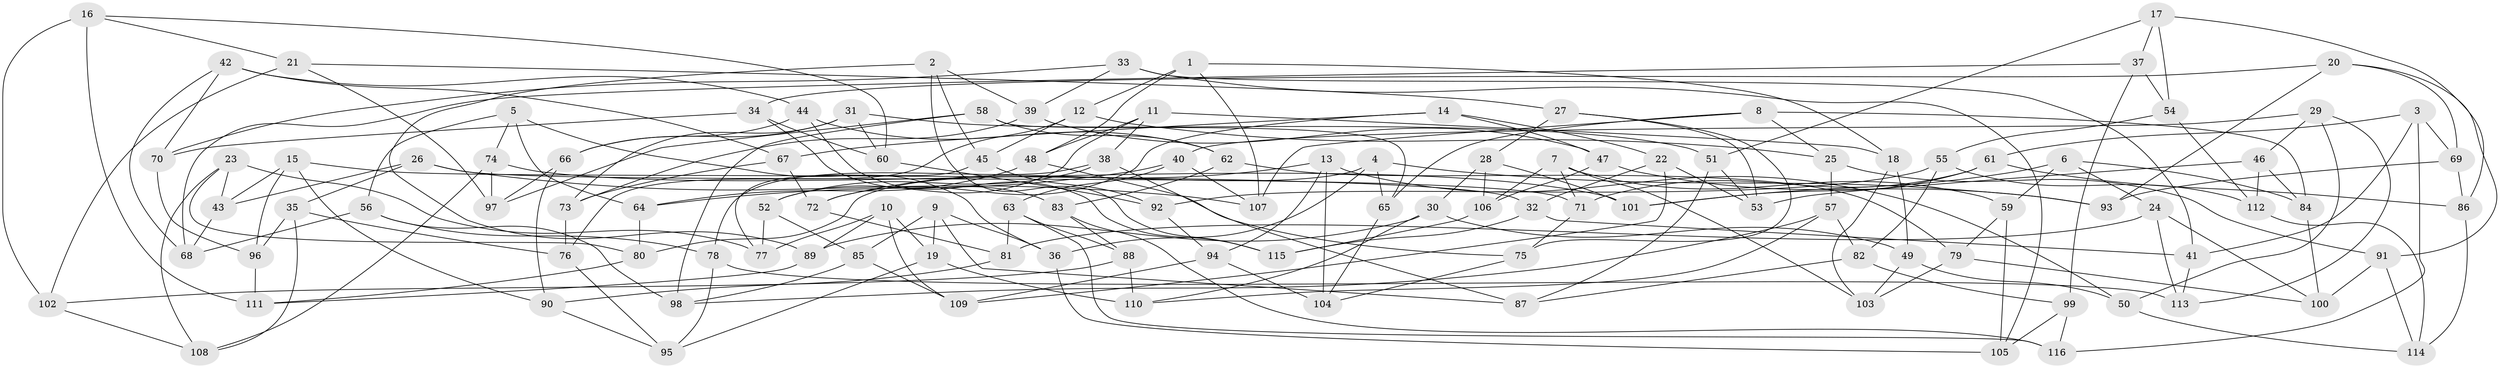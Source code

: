 // Generated by graph-tools (version 1.1) at 2025/16/03/09/25 04:16:28]
// undirected, 116 vertices, 232 edges
graph export_dot {
graph [start="1"]
  node [color=gray90,style=filled];
  1;
  2;
  3;
  4;
  5;
  6;
  7;
  8;
  9;
  10;
  11;
  12;
  13;
  14;
  15;
  16;
  17;
  18;
  19;
  20;
  21;
  22;
  23;
  24;
  25;
  26;
  27;
  28;
  29;
  30;
  31;
  32;
  33;
  34;
  35;
  36;
  37;
  38;
  39;
  40;
  41;
  42;
  43;
  44;
  45;
  46;
  47;
  48;
  49;
  50;
  51;
  52;
  53;
  54;
  55;
  56;
  57;
  58;
  59;
  60;
  61;
  62;
  63;
  64;
  65;
  66;
  67;
  68;
  69;
  70;
  71;
  72;
  73;
  74;
  75;
  76;
  77;
  78;
  79;
  80;
  81;
  82;
  83;
  84;
  85;
  86;
  87;
  88;
  89;
  90;
  91;
  92;
  93;
  94;
  95;
  96;
  97;
  98;
  99;
  100;
  101;
  102;
  103;
  104;
  105;
  106;
  107;
  108;
  109;
  110;
  111;
  112;
  113;
  114;
  115;
  116;
  1 -- 107;
  1 -- 12;
  1 -- 48;
  1 -- 18;
  2 -- 89;
  2 -- 115;
  2 -- 45;
  2 -- 39;
  3 -- 69;
  3 -- 61;
  3 -- 41;
  3 -- 116;
  4 -- 93;
  4 -- 65;
  4 -- 80;
  4 -- 36;
  5 -- 36;
  5 -- 56;
  5 -- 64;
  5 -- 74;
  6 -- 59;
  6 -- 24;
  6 -- 84;
  6 -- 101;
  7 -- 106;
  7 -- 59;
  7 -- 103;
  7 -- 71;
  8 -- 107;
  8 -- 84;
  8 -- 65;
  8 -- 25;
  9 -- 85;
  9 -- 87;
  9 -- 19;
  9 -- 36;
  10 -- 89;
  10 -- 77;
  10 -- 19;
  10 -- 109;
  11 -- 18;
  11 -- 38;
  11 -- 52;
  11 -- 48;
  12 -- 25;
  12 -- 45;
  12 -- 76;
  13 -- 72;
  13 -- 50;
  13 -- 104;
  13 -- 94;
  14 -- 47;
  14 -- 22;
  14 -- 72;
  14 -- 67;
  15 -- 96;
  15 -- 90;
  15 -- 32;
  15 -- 43;
  16 -- 21;
  16 -- 102;
  16 -- 111;
  16 -- 60;
  17 -- 86;
  17 -- 37;
  17 -- 51;
  17 -- 54;
  18 -- 49;
  18 -- 103;
  19 -- 95;
  19 -- 110;
  20 -- 34;
  20 -- 69;
  20 -- 93;
  20 -- 91;
  21 -- 27;
  21 -- 102;
  21 -- 97;
  22 -- 32;
  22 -- 53;
  22 -- 109;
  23 -- 80;
  23 -- 77;
  23 -- 43;
  23 -- 108;
  24 -- 100;
  24 -- 81;
  24 -- 113;
  25 -- 91;
  25 -- 57;
  26 -- 35;
  26 -- 71;
  26 -- 43;
  26 -- 107;
  27 -- 28;
  27 -- 53;
  27 -- 75;
  28 -- 30;
  28 -- 101;
  28 -- 106;
  29 -- 46;
  29 -- 50;
  29 -- 40;
  29 -- 113;
  30 -- 89;
  30 -- 110;
  30 -- 49;
  31 -- 51;
  31 -- 66;
  31 -- 73;
  31 -- 60;
  32 -- 115;
  32 -- 41;
  33 -- 41;
  33 -- 39;
  33 -- 70;
  33 -- 105;
  34 -- 70;
  34 -- 60;
  34 -- 83;
  35 -- 108;
  35 -- 96;
  35 -- 76;
  36 -- 105;
  37 -- 68;
  37 -- 99;
  37 -- 54;
  38 -- 87;
  38 -- 52;
  38 -- 78;
  39 -- 73;
  39 -- 47;
  40 -- 64;
  40 -- 107;
  40 -- 63;
  41 -- 113;
  42 -- 67;
  42 -- 70;
  42 -- 44;
  42 -- 68;
  43 -- 68;
  44 -- 66;
  44 -- 115;
  44 -- 62;
  45 -- 77;
  45 -- 92;
  46 -- 53;
  46 -- 112;
  46 -- 84;
  47 -- 93;
  47 -- 106;
  48 -- 64;
  48 -- 75;
  49 -- 50;
  49 -- 103;
  50 -- 114;
  51 -- 87;
  51 -- 53;
  52 -- 77;
  52 -- 85;
  54 -- 112;
  54 -- 55;
  55 -- 82;
  55 -- 92;
  55 -- 112;
  56 -- 68;
  56 -- 98;
  56 -- 78;
  57 -- 98;
  57 -- 82;
  57 -- 110;
  58 -- 97;
  58 -- 62;
  58 -- 65;
  58 -- 98;
  59 -- 79;
  59 -- 105;
  60 -- 92;
  61 -- 71;
  61 -- 101;
  61 -- 86;
  62 -- 79;
  62 -- 83;
  63 -- 88;
  63 -- 81;
  63 -- 116;
  64 -- 80;
  65 -- 104;
  66 -- 90;
  66 -- 97;
  67 -- 72;
  67 -- 73;
  69 -- 93;
  69 -- 86;
  70 -- 96;
  71 -- 75;
  72 -- 81;
  73 -- 76;
  74 -- 108;
  74 -- 97;
  74 -- 101;
  75 -- 104;
  76 -- 95;
  78 -- 113;
  78 -- 95;
  79 -- 103;
  79 -- 100;
  80 -- 111;
  81 -- 90;
  82 -- 99;
  82 -- 87;
  83 -- 116;
  83 -- 88;
  84 -- 100;
  85 -- 109;
  85 -- 98;
  86 -- 114;
  88 -- 102;
  88 -- 110;
  89 -- 111;
  90 -- 95;
  91 -- 114;
  91 -- 100;
  92 -- 94;
  94 -- 104;
  94 -- 109;
  96 -- 111;
  99 -- 116;
  99 -- 105;
  102 -- 108;
  106 -- 115;
  112 -- 114;
}
